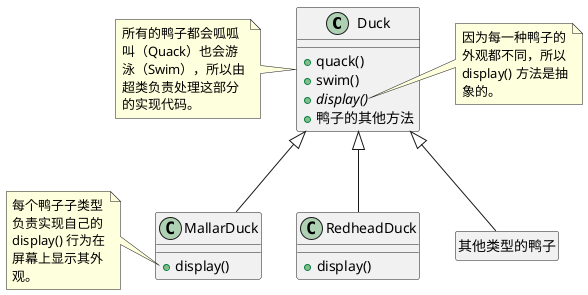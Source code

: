 @startuml 

skinparam DefaultFontName PingFangSC-Regular

class Duck {
    + quack()
    + swim()
    {abstract} + display()
{method}+ 鸭子的其他方法
}

note left of Duck
所有的鸭子都会呱呱
叫（Quack）也会游
泳（Swim），所以由
超类负责处理这部分
的实现代码。
end note

note right of Duck::display
因为每一种鸭子的
外观都不同，所以
display() 方法是抽
象的。
end note

class MallarDuck {
    + display()
}

note left of MallarDuck::display
每个鸭子子类型
负责实现自己的
display() 行为在
屏幕上显示其外
观。
end note

class RedheadDuck {
    + display()
}

class "其他类型的鸭子"{

}



MallarDuck -up-|> Duck
RedheadDuck -up-|> Duck
"其他类型的鸭子" -up-|> Duck

hide "其他类型的鸭子" circle
hide "其他类型的鸭子" methods
hide "其他类型的鸭子" members

MallarDuck -[hidden]right-> RedheadDuck
RedheadDuck -[hidden]right-> "其他类型的鸭子"

@enduml